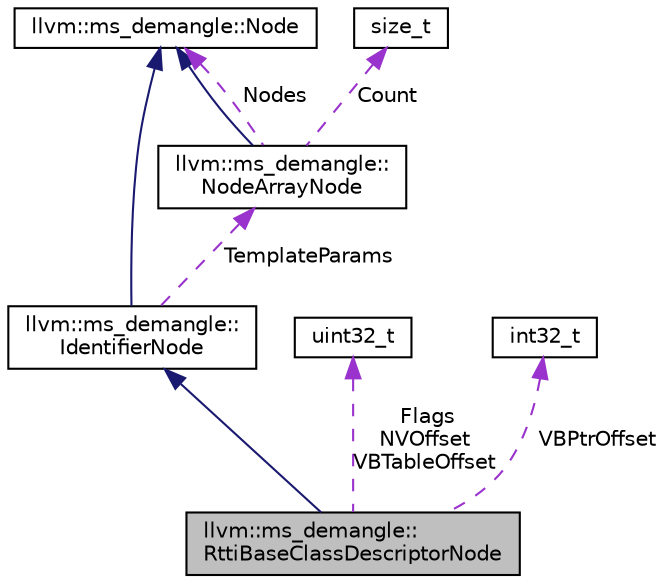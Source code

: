 digraph "llvm::ms_demangle::RttiBaseClassDescriptorNode"
{
 // LATEX_PDF_SIZE
  bgcolor="transparent";
  edge [fontname="Helvetica",fontsize="10",labelfontname="Helvetica",labelfontsize="10"];
  node [fontname="Helvetica",fontsize="10",shape="box"];
  Node1 [label="llvm::ms_demangle::\lRttiBaseClassDescriptorNode",height=0.2,width=0.4,color="black", fillcolor="grey75", style="filled", fontcolor="black",tooltip=" "];
  Node2 -> Node1 [dir="back",color="midnightblue",fontsize="10",style="solid",fontname="Helvetica"];
  Node2 [label="llvm::ms_demangle::\lIdentifierNode",height=0.2,width=0.4,color="black",URL="$structllvm_1_1ms__demangle_1_1IdentifierNode.html",tooltip=" "];
  Node3 -> Node2 [dir="back",color="midnightblue",fontsize="10",style="solid",fontname="Helvetica"];
  Node3 [label="llvm::ms_demangle::Node",height=0.2,width=0.4,color="black",URL="$structllvm_1_1ms__demangle_1_1Node.html",tooltip=" "];
  Node4 -> Node2 [dir="back",color="darkorchid3",fontsize="10",style="dashed",label=" TemplateParams" ,fontname="Helvetica"];
  Node4 [label="llvm::ms_demangle::\lNodeArrayNode",height=0.2,width=0.4,color="black",URL="$structllvm_1_1ms__demangle_1_1NodeArrayNode.html",tooltip=" "];
  Node3 -> Node4 [dir="back",color="midnightblue",fontsize="10",style="solid",fontname="Helvetica"];
  Node3 -> Node4 [dir="back",color="darkorchid3",fontsize="10",style="dashed",label=" Nodes" ,fontname="Helvetica"];
  Node5 -> Node4 [dir="back",color="darkorchid3",fontsize="10",style="dashed",label=" Count" ,fontname="Helvetica"];
  Node5 [label="size_t",height=0.2,width=0.4,color="black",URL="$classsize__t.html",tooltip=" "];
  Node6 -> Node1 [dir="back",color="darkorchid3",fontsize="10",style="dashed",label=" Flags\nNVOffset\nVBTableOffset" ,fontname="Helvetica"];
  Node6 [label="uint32_t",height=0.2,width=0.4,color="black",URL="$classuint32__t.html",tooltip=" "];
  Node7 -> Node1 [dir="back",color="darkorchid3",fontsize="10",style="dashed",label=" VBPtrOffset" ,fontname="Helvetica"];
  Node7 [label="int32_t",height=0.2,width=0.4,color="black",tooltip=" "];
}
